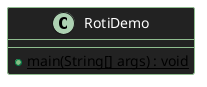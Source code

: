 @startuml RotiDemo
skinparam roundcorner 5
skinparam ClassBorderThickness 1
skinparam class {
    BackgroundColor #222222
    ArrowColor DarkSeaGreen
    BorderColor DarkSeaGreen
    FontColor White
}

class RotiDemo {
    +{static}main(String[] args) : void 
}

@enduml